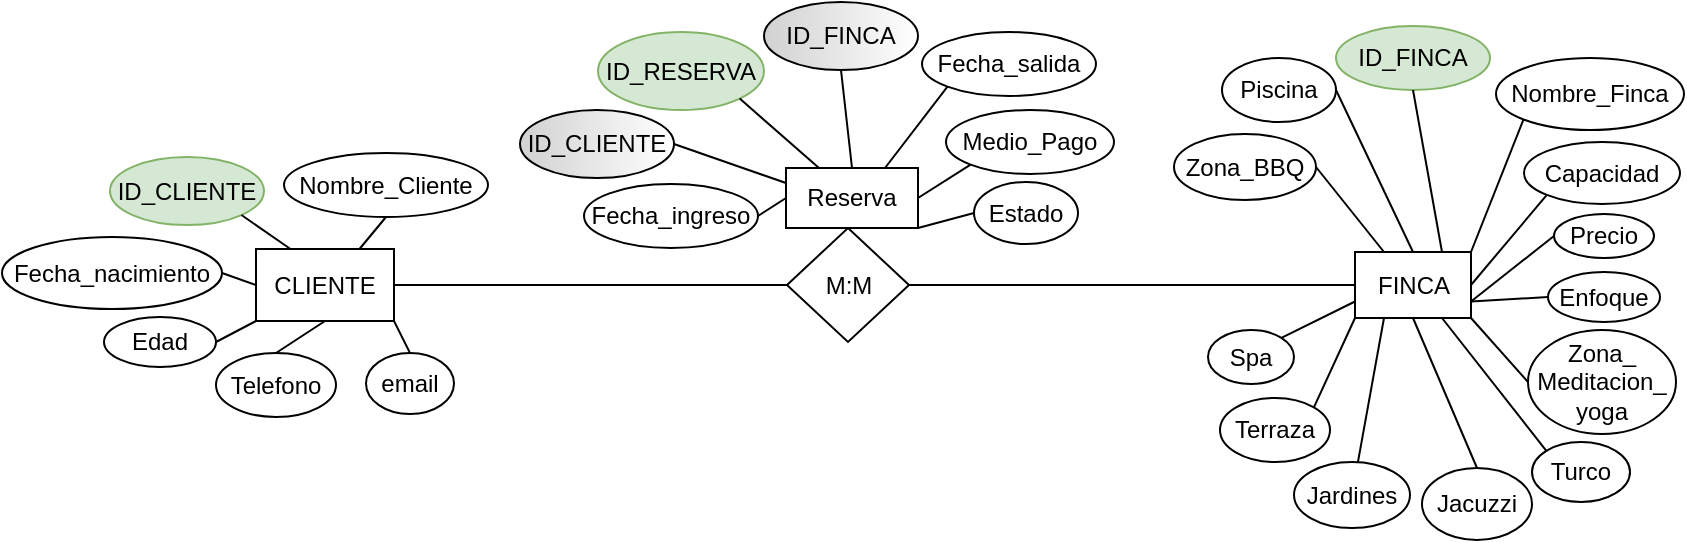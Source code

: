 <mxfile version="24.7.17">
  <diagram name="Page-1" id="qmyugXHZ2QKq4l5u9Nqp">
    <mxGraphModel dx="1450" dy="1067" grid="0" gridSize="10" guides="1" tooltips="1" connect="1" arrows="1" fold="1" page="0" pageScale="1" pageWidth="850" pageHeight="1100" math="0" shadow="0">
      <root>
        <mxCell id="0" />
        <mxCell id="1" parent="0" />
        <mxCell id="02y0pLATXpryfFzA1kKs-1" value="FINCA" style="rounded=0;whiteSpace=wrap;html=1;" parent="1" vertex="1">
          <mxGeometry x="535.5" y="-76" width="58" height="33" as="geometry" />
        </mxCell>
        <mxCell id="02y0pLATXpryfFzA1kKs-2" value="CLIENTE" style="rounded=0;whiteSpace=wrap;html=1;" parent="1" vertex="1">
          <mxGeometry x="-14" y="-77.5" width="69" height="36" as="geometry" />
        </mxCell>
        <mxCell id="02y0pLATXpryfFzA1kKs-3" value="M:M" style="rhombus;whiteSpace=wrap;html=1;" parent="1" vertex="1">
          <mxGeometry x="251.5" y="-88" width="61" height="57" as="geometry" />
        </mxCell>
        <mxCell id="54YJIlI762XzlpyntT7O-1" value="ID_FINCA" style="ellipse;whiteSpace=wrap;html=1;fillColor=#d5e8d4;strokeColor=#82b366;gradientColor=none;strokeWidth=1;" vertex="1" parent="1">
          <mxGeometry x="526" y="-189" width="77" height="32" as="geometry" />
        </mxCell>
        <mxCell id="54YJIlI762XzlpyntT7O-2" value="Nombre_Finca" style="ellipse;whiteSpace=wrap;html=1;" vertex="1" parent="1">
          <mxGeometry x="606" y="-173" width="94" height="36" as="geometry" />
        </mxCell>
        <mxCell id="54YJIlI762XzlpyntT7O-3" value="Precio" style="ellipse;whiteSpace=wrap;html=1;" vertex="1" parent="1">
          <mxGeometry x="635" y="-95" width="50" height="22" as="geometry" />
        </mxCell>
        <mxCell id="54YJIlI762XzlpyntT7O-4" value="Capacidad" style="ellipse;whiteSpace=wrap;html=1;" vertex="1" parent="1">
          <mxGeometry x="620" y="-131" width="78" height="31" as="geometry" />
        </mxCell>
        <mxCell id="54YJIlI762XzlpyntT7O-5" value="Enfoque" style="ellipse;whiteSpace=wrap;html=1;" vertex="1" parent="1">
          <mxGeometry x="632" y="-66" width="56" height="25" as="geometry" />
        </mxCell>
        <mxCell id="54YJIlI762XzlpyntT7O-6" value="ID_CLIENTE" style="ellipse;whiteSpace=wrap;html=1;fillColor=#d5e8d4;strokeColor=#82b366;gradientColor=none;strokeWidth=1;" vertex="1" parent="1">
          <mxGeometry x="-87" y="-123.5" width="77" height="34" as="geometry" />
        </mxCell>
        <mxCell id="54YJIlI762XzlpyntT7O-7" value="Nombre_Cliente" style="ellipse;whiteSpace=wrap;html=1;" vertex="1" parent="1">
          <mxGeometry y="-125.5" width="102" height="32" as="geometry" />
        </mxCell>
        <mxCell id="54YJIlI762XzlpyntT7O-8" value="Telefono" style="ellipse;whiteSpace=wrap;html=1;" vertex="1" parent="1">
          <mxGeometry x="-34" y="-25.5" width="60" height="32" as="geometry" />
        </mxCell>
        <mxCell id="54YJIlI762XzlpyntT7O-9" value="email" style="ellipse;whiteSpace=wrap;html=1;" vertex="1" parent="1">
          <mxGeometry x="41" y="-25.5" width="44" height="30.5" as="geometry" />
        </mxCell>
        <mxCell id="54YJIlI762XzlpyntT7O-10" value="Reserva" style="rounded=0;whiteSpace=wrap;html=1;" vertex="1" parent="1">
          <mxGeometry x="251" y="-118" width="66" height="30" as="geometry" />
        </mxCell>
        <mxCell id="54YJIlI762XzlpyntT7O-11" value="ID_CLIENTE" style="ellipse;whiteSpace=wrap;html=1;gradientColor=#D1D1D1;gradientDirection=west;strokeWidth=1;" vertex="1" parent="1">
          <mxGeometry x="118" y="-147" width="77" height="34" as="geometry" />
        </mxCell>
        <mxCell id="54YJIlI762XzlpyntT7O-12" value="ID_FINCA" style="ellipse;whiteSpace=wrap;html=1;gradientColor=#D1D1D1;gradientDirection=west;strokeWidth=1;" vertex="1" parent="1">
          <mxGeometry x="240" y="-201" width="77" height="34" as="geometry" />
        </mxCell>
        <mxCell id="54YJIlI762XzlpyntT7O-13" value="ID_RESERVA" style="ellipse;whiteSpace=wrap;html=1;fillColor=#d5e8d4;strokeColor=#82b366;gradientColor=none;strokeWidth=1;" vertex="1" parent="1">
          <mxGeometry x="157" y="-186" width="83" height="39" as="geometry" />
        </mxCell>
        <mxCell id="54YJIlI762XzlpyntT7O-14" value="Fecha_ingreso" style="ellipse;whiteSpace=wrap;html=1;" vertex="1" parent="1">
          <mxGeometry x="150" y="-110" width="87" height="32" as="geometry" />
        </mxCell>
        <mxCell id="54YJIlI762XzlpyntT7O-15" value="Fecha_salida" style="ellipse;whiteSpace=wrap;html=1;" vertex="1" parent="1">
          <mxGeometry x="319" y="-186" width="87" height="32" as="geometry" />
        </mxCell>
        <mxCell id="54YJIlI762XzlpyntT7O-16" value="Medio_Pago" style="ellipse;whiteSpace=wrap;html=1;" vertex="1" parent="1">
          <mxGeometry x="331" y="-147" width="84" height="32" as="geometry" />
        </mxCell>
        <mxCell id="54YJIlI762XzlpyntT7O-17" value="Estado" style="ellipse;whiteSpace=wrap;html=1;" vertex="1" parent="1">
          <mxGeometry x="345" y="-111" width="52" height="31" as="geometry" />
        </mxCell>
        <mxCell id="54YJIlI762XzlpyntT7O-18" value="Fecha_nacimiento" style="ellipse;whiteSpace=wrap;html=1;" vertex="1" parent="1">
          <mxGeometry x="-141" y="-83.5" width="110" height="36" as="geometry" />
        </mxCell>
        <mxCell id="54YJIlI762XzlpyntT7O-20" value="Edad" style="ellipse;whiteSpace=wrap;html=1;" vertex="1" parent="1">
          <mxGeometry x="-90" y="-43.5" width="56" height="25" as="geometry" />
        </mxCell>
        <mxCell id="54YJIlI762XzlpyntT7O-21" value="Piscina" style="ellipse;whiteSpace=wrap;html=1;" vertex="1" parent="1">
          <mxGeometry x="469" y="-173" width="57" height="32" as="geometry" />
        </mxCell>
        <mxCell id="54YJIlI762XzlpyntT7O-22" value="Zona_BBQ" style="ellipse;whiteSpace=wrap;html=1;" vertex="1" parent="1">
          <mxGeometry x="445" y="-135" width="71" height="33" as="geometry" />
        </mxCell>
        <mxCell id="54YJIlI762XzlpyntT7O-23" value="Terraza" style="ellipse;whiteSpace=wrap;html=1;" vertex="1" parent="1">
          <mxGeometry x="468" y="-3" width="55" height="32" as="geometry" />
        </mxCell>
        <mxCell id="54YJIlI762XzlpyntT7O-24" value="Spa" style="ellipse;whiteSpace=wrap;html=1;" vertex="1" parent="1">
          <mxGeometry x="462" y="-37" width="43" height="27" as="geometry" />
        </mxCell>
        <mxCell id="54YJIlI762XzlpyntT7O-25" value="Jacuzzi" style="ellipse;whiteSpace=wrap;html=1;" vertex="1" parent="1">
          <mxGeometry x="569" y="32" width="55" height="36" as="geometry" />
        </mxCell>
        <mxCell id="54YJIlI762XzlpyntT7O-26" value="Turco" style="ellipse;whiteSpace=wrap;html=1;" vertex="1" parent="1">
          <mxGeometry x="624" y="19" width="49" height="30" as="geometry" />
        </mxCell>
        <mxCell id="54YJIlI762XzlpyntT7O-27" value="Jardines" style="ellipse;whiteSpace=wrap;html=1;" vertex="1" parent="1">
          <mxGeometry x="505" y="29" width="58" height="33" as="geometry" />
        </mxCell>
        <mxCell id="54YJIlI762XzlpyntT7O-28" value="Zona_&lt;div&gt;Meditacion_&lt;/div&gt;&lt;div&gt;yoga&lt;/div&gt;" style="ellipse;whiteSpace=wrap;html=1;" vertex="1" parent="1">
          <mxGeometry x="622" y="-37" width="74" height="52" as="geometry" />
        </mxCell>
        <mxCell id="54YJIlI762XzlpyntT7O-32" value="" style="endArrow=none;html=1;rounded=0;fontSize=12;startSize=8;endSize=8;curved=1;exitX=1;exitY=0.5;exitDx=0;exitDy=0;entryX=0;entryY=0.5;entryDx=0;entryDy=0;" edge="1" parent="1" source="02y0pLATXpryfFzA1kKs-2" target="02y0pLATXpryfFzA1kKs-3">
          <mxGeometry width="50" height="50" relative="1" as="geometry">
            <mxPoint x="336" y="-48" as="sourcePoint" />
            <mxPoint x="386" y="-98" as="targetPoint" />
          </mxGeometry>
        </mxCell>
        <mxCell id="54YJIlI762XzlpyntT7O-33" value="" style="endArrow=none;html=1;rounded=0;fontSize=12;startSize=8;endSize=8;curved=1;exitX=1;exitY=0.5;exitDx=0;exitDy=0;entryX=0;entryY=0.5;entryDx=0;entryDy=0;" edge="1" parent="1" source="02y0pLATXpryfFzA1kKs-3" target="02y0pLATXpryfFzA1kKs-1">
          <mxGeometry width="50" height="50" relative="1" as="geometry">
            <mxPoint x="336" y="-48" as="sourcePoint" />
            <mxPoint x="386" y="-98" as="targetPoint" />
          </mxGeometry>
        </mxCell>
        <mxCell id="54YJIlI762XzlpyntT7O-34" value="" style="endArrow=none;html=1;rounded=0;fontSize=12;startSize=8;endSize=8;curved=1;exitX=1;exitY=1;exitDx=0;exitDy=0;entryX=0.25;entryY=0;entryDx=0;entryDy=0;" edge="1" parent="1" source="54YJIlI762XzlpyntT7O-6" target="02y0pLATXpryfFzA1kKs-2">
          <mxGeometry width="50" height="50" relative="1" as="geometry">
            <mxPoint x="366" y="-46.5" as="sourcePoint" />
            <mxPoint x="416" y="-96.5" as="targetPoint" />
          </mxGeometry>
        </mxCell>
        <mxCell id="54YJIlI762XzlpyntT7O-35" value="" style="endArrow=none;html=1;rounded=0;fontSize=12;startSize=8;endSize=8;curved=1;exitX=0.5;exitY=1;exitDx=0;exitDy=0;entryX=0.75;entryY=0;entryDx=0;entryDy=0;" edge="1" parent="1" source="54YJIlI762XzlpyntT7O-7" target="02y0pLATXpryfFzA1kKs-2">
          <mxGeometry width="50" height="50" relative="1" as="geometry">
            <mxPoint x="366" y="-46.5" as="sourcePoint" />
            <mxPoint x="416" y="-96.5" as="targetPoint" />
          </mxGeometry>
        </mxCell>
        <mxCell id="54YJIlI762XzlpyntT7O-36" value="" style="endArrow=none;html=1;rounded=0;fontSize=12;startSize=8;endSize=8;curved=1;exitX=1;exitY=0.5;exitDx=0;exitDy=0;entryX=0;entryY=0.5;entryDx=0;entryDy=0;" edge="1" parent="1" source="54YJIlI762XzlpyntT7O-18" target="02y0pLATXpryfFzA1kKs-2">
          <mxGeometry width="50" height="50" relative="1" as="geometry">
            <mxPoint x="366" y="-46.5" as="sourcePoint" />
            <mxPoint x="416" y="-96.5" as="targetPoint" />
          </mxGeometry>
        </mxCell>
        <mxCell id="54YJIlI762XzlpyntT7O-37" value="" style="endArrow=none;html=1;rounded=0;fontSize=12;startSize=8;endSize=8;curved=1;exitX=1;exitY=0.5;exitDx=0;exitDy=0;entryX=0;entryY=1;entryDx=0;entryDy=0;" edge="1" parent="1" source="54YJIlI762XzlpyntT7O-20" target="02y0pLATXpryfFzA1kKs-2">
          <mxGeometry width="50" height="50" relative="1" as="geometry">
            <mxPoint x="366" y="-46.5" as="sourcePoint" />
            <mxPoint x="416" y="-96.5" as="targetPoint" />
          </mxGeometry>
        </mxCell>
        <mxCell id="54YJIlI762XzlpyntT7O-38" value="" style="endArrow=none;html=1;rounded=0;fontSize=12;startSize=8;endSize=8;curved=1;exitX=0.5;exitY=0;exitDx=0;exitDy=0;entryX=0.5;entryY=1;entryDx=0;entryDy=0;" edge="1" parent="1" source="54YJIlI762XzlpyntT7O-8" target="02y0pLATXpryfFzA1kKs-2">
          <mxGeometry width="50" height="50" relative="1" as="geometry">
            <mxPoint x="366" y="-46.5" as="sourcePoint" />
            <mxPoint x="416" y="-96.5" as="targetPoint" />
          </mxGeometry>
        </mxCell>
        <mxCell id="54YJIlI762XzlpyntT7O-39" value="" style="endArrow=none;html=1;rounded=0;fontSize=12;startSize=8;endSize=8;curved=1;exitX=0.5;exitY=0;exitDx=0;exitDy=0;entryX=1;entryY=1;entryDx=0;entryDy=0;" edge="1" parent="1" source="54YJIlI762XzlpyntT7O-9" target="02y0pLATXpryfFzA1kKs-2">
          <mxGeometry width="50" height="50" relative="1" as="geometry">
            <mxPoint x="366" y="-46.5" as="sourcePoint" />
            <mxPoint x="416" y="-96.5" as="targetPoint" />
          </mxGeometry>
        </mxCell>
        <mxCell id="54YJIlI762XzlpyntT7O-40" value="" style="endArrow=none;html=1;rounded=0;fontSize=12;startSize=8;endSize=8;curved=1;entryX=1;entryY=0.5;entryDx=0;entryDy=0;exitX=0;exitY=0.5;exitDx=0;exitDy=0;" edge="1" parent="1" source="54YJIlI762XzlpyntT7O-10" target="54YJIlI762XzlpyntT7O-14">
          <mxGeometry width="50" height="50" relative="1" as="geometry">
            <mxPoint x="336" y="-48" as="sourcePoint" />
            <mxPoint x="386" y="-98" as="targetPoint" />
          </mxGeometry>
        </mxCell>
        <mxCell id="54YJIlI762XzlpyntT7O-41" value="" style="endArrow=none;html=1;rounded=0;fontSize=12;startSize=8;endSize=8;curved=1;exitX=1;exitY=0.5;exitDx=0;exitDy=0;entryX=0;entryY=0.25;entryDx=0;entryDy=0;" edge="1" parent="1" source="54YJIlI762XzlpyntT7O-11" target="54YJIlI762XzlpyntT7O-10">
          <mxGeometry width="50" height="50" relative="1" as="geometry">
            <mxPoint x="336" y="-48" as="sourcePoint" />
            <mxPoint x="386" y="-98" as="targetPoint" />
          </mxGeometry>
        </mxCell>
        <mxCell id="54YJIlI762XzlpyntT7O-42" value="" style="endArrow=none;html=1;rounded=0;fontSize=12;startSize=8;endSize=8;curved=1;exitX=1;exitY=1;exitDx=0;exitDy=0;entryX=0.25;entryY=0;entryDx=0;entryDy=0;" edge="1" parent="1" source="54YJIlI762XzlpyntT7O-13" target="54YJIlI762XzlpyntT7O-10">
          <mxGeometry width="50" height="50" relative="1" as="geometry">
            <mxPoint x="336" y="-48" as="sourcePoint" />
            <mxPoint x="386" y="-98" as="targetPoint" />
          </mxGeometry>
        </mxCell>
        <mxCell id="54YJIlI762XzlpyntT7O-43" value="" style="endArrow=none;html=1;rounded=0;fontSize=12;startSize=8;endSize=8;curved=1;exitX=0.5;exitY=1;exitDx=0;exitDy=0;entryX=0.5;entryY=0;entryDx=0;entryDy=0;" edge="1" parent="1" source="54YJIlI762XzlpyntT7O-12" target="54YJIlI762XzlpyntT7O-10">
          <mxGeometry width="50" height="50" relative="1" as="geometry">
            <mxPoint x="336" y="-48" as="sourcePoint" />
            <mxPoint x="386" y="-98" as="targetPoint" />
          </mxGeometry>
        </mxCell>
        <mxCell id="54YJIlI762XzlpyntT7O-44" value="" style="endArrow=none;html=1;rounded=0;fontSize=12;startSize=8;endSize=8;curved=1;exitX=0;exitY=1;exitDx=0;exitDy=0;entryX=0.75;entryY=0;entryDx=0;entryDy=0;" edge="1" parent="1" source="54YJIlI762XzlpyntT7O-15" target="54YJIlI762XzlpyntT7O-10">
          <mxGeometry width="50" height="50" relative="1" as="geometry">
            <mxPoint x="336" y="-48" as="sourcePoint" />
            <mxPoint x="386" y="-98" as="targetPoint" />
          </mxGeometry>
        </mxCell>
        <mxCell id="54YJIlI762XzlpyntT7O-45" value="" style="endArrow=none;html=1;rounded=0;fontSize=12;startSize=8;endSize=8;curved=1;entryX=0;entryY=1;entryDx=0;entryDy=0;exitX=1;exitY=0.5;exitDx=0;exitDy=0;" edge="1" parent="1" source="54YJIlI762XzlpyntT7O-10" target="54YJIlI762XzlpyntT7O-16">
          <mxGeometry width="50" height="50" relative="1" as="geometry">
            <mxPoint x="336" y="-48" as="sourcePoint" />
            <mxPoint x="386" y="-98" as="targetPoint" />
          </mxGeometry>
        </mxCell>
        <mxCell id="54YJIlI762XzlpyntT7O-46" value="" style="endArrow=none;html=1;rounded=0;fontSize=12;startSize=8;endSize=8;curved=1;entryX=0;entryY=0.5;entryDx=0;entryDy=0;exitX=1;exitY=1;exitDx=0;exitDy=0;" edge="1" parent="1" source="54YJIlI762XzlpyntT7O-10" target="54YJIlI762XzlpyntT7O-17">
          <mxGeometry width="50" height="50" relative="1" as="geometry">
            <mxPoint x="336" y="-48" as="sourcePoint" />
            <mxPoint x="386" y="-98" as="targetPoint" />
          </mxGeometry>
        </mxCell>
        <mxCell id="54YJIlI762XzlpyntT7O-47" value="" style="endArrow=none;html=1;rounded=0;fontSize=12;startSize=8;endSize=8;curved=1;entryX=1;entryY=0.5;entryDx=0;entryDy=0;exitX=0.25;exitY=0;exitDx=0;exitDy=0;" edge="1" parent="1" source="02y0pLATXpryfFzA1kKs-1" target="54YJIlI762XzlpyntT7O-22">
          <mxGeometry width="50" height="50" relative="1" as="geometry">
            <mxPoint x="336" y="-48" as="sourcePoint" />
            <mxPoint x="386" y="-98" as="targetPoint" />
          </mxGeometry>
        </mxCell>
        <mxCell id="54YJIlI762XzlpyntT7O-48" value="" style="endArrow=none;html=1;rounded=0;fontSize=12;startSize=8;endSize=8;curved=1;entryX=1;entryY=0.5;entryDx=0;entryDy=0;exitX=0.5;exitY=0;exitDx=0;exitDy=0;" edge="1" parent="1" source="02y0pLATXpryfFzA1kKs-1" target="54YJIlI762XzlpyntT7O-21">
          <mxGeometry width="50" height="50" relative="1" as="geometry">
            <mxPoint x="336" y="-48" as="sourcePoint" />
            <mxPoint x="386" y="-98" as="targetPoint" />
          </mxGeometry>
        </mxCell>
        <mxCell id="54YJIlI762XzlpyntT7O-49" value="" style="endArrow=none;html=1;rounded=0;fontSize=12;startSize=8;endSize=8;curved=1;entryX=0.5;entryY=1;entryDx=0;entryDy=0;exitX=0.75;exitY=0;exitDx=0;exitDy=0;" edge="1" parent="1" source="02y0pLATXpryfFzA1kKs-1" target="54YJIlI762XzlpyntT7O-1">
          <mxGeometry width="50" height="50" relative="1" as="geometry">
            <mxPoint x="336" y="-48" as="sourcePoint" />
            <mxPoint x="386" y="-98" as="targetPoint" />
          </mxGeometry>
        </mxCell>
        <mxCell id="54YJIlI762XzlpyntT7O-50" value="" style="endArrow=none;html=1;rounded=0;fontSize=12;startSize=8;endSize=8;curved=1;entryX=0;entryY=1;entryDx=0;entryDy=0;exitX=1;exitY=0;exitDx=0;exitDy=0;" edge="1" parent="1" source="02y0pLATXpryfFzA1kKs-1" target="54YJIlI762XzlpyntT7O-2">
          <mxGeometry width="50" height="50" relative="1" as="geometry">
            <mxPoint x="336" y="-48" as="sourcePoint" />
            <mxPoint x="386" y="-98" as="targetPoint" />
          </mxGeometry>
        </mxCell>
        <mxCell id="54YJIlI762XzlpyntT7O-51" value="" style="endArrow=none;html=1;rounded=0;fontSize=12;startSize=8;endSize=8;curved=1;entryX=0;entryY=1;entryDx=0;entryDy=0;exitX=1;exitY=0.5;exitDx=0;exitDy=0;" edge="1" parent="1" source="02y0pLATXpryfFzA1kKs-1" target="54YJIlI762XzlpyntT7O-4">
          <mxGeometry width="50" height="50" relative="1" as="geometry">
            <mxPoint x="336" y="-48" as="sourcePoint" />
            <mxPoint x="386" y="-98" as="targetPoint" />
          </mxGeometry>
        </mxCell>
        <mxCell id="54YJIlI762XzlpyntT7O-52" value="" style="endArrow=none;html=1;rounded=0;fontSize=12;startSize=8;endSize=8;curved=1;entryX=0;entryY=0.5;entryDx=0;entryDy=0;exitX=1;exitY=0.75;exitDx=0;exitDy=0;" edge="1" parent="1" source="02y0pLATXpryfFzA1kKs-1" target="54YJIlI762XzlpyntT7O-5">
          <mxGeometry width="50" height="50" relative="1" as="geometry">
            <mxPoint x="336" y="-48" as="sourcePoint" />
            <mxPoint x="386" y="-98" as="targetPoint" />
          </mxGeometry>
        </mxCell>
        <mxCell id="54YJIlI762XzlpyntT7O-53" value="" style="endArrow=none;html=1;rounded=0;fontSize=12;startSize=8;endSize=8;curved=1;entryX=0;entryY=0.5;entryDx=0;entryDy=0;exitX=1;exitY=1;exitDx=0;exitDy=0;" edge="1" parent="1" source="02y0pLATXpryfFzA1kKs-1" target="54YJIlI762XzlpyntT7O-28">
          <mxGeometry width="50" height="50" relative="1" as="geometry">
            <mxPoint x="336" y="-48" as="sourcePoint" />
            <mxPoint x="386" y="-98" as="targetPoint" />
          </mxGeometry>
        </mxCell>
        <mxCell id="54YJIlI762XzlpyntT7O-54" value="" style="endArrow=none;html=1;rounded=0;fontSize=12;startSize=8;endSize=8;curved=1;entryX=0.75;entryY=1;entryDx=0;entryDy=0;exitX=0;exitY=0;exitDx=0;exitDy=0;" edge="1" parent="1" source="54YJIlI762XzlpyntT7O-26" target="02y0pLATXpryfFzA1kKs-1">
          <mxGeometry width="50" height="50" relative="1" as="geometry">
            <mxPoint x="336" y="-48" as="sourcePoint" />
            <mxPoint x="386" y="-98" as="targetPoint" />
          </mxGeometry>
        </mxCell>
        <mxCell id="54YJIlI762XzlpyntT7O-55" value="" style="endArrow=none;html=1;rounded=0;fontSize=12;startSize=8;endSize=8;curved=1;entryX=0.5;entryY=1;entryDx=0;entryDy=0;exitX=0.5;exitY=0;exitDx=0;exitDy=0;" edge="1" parent="1" source="54YJIlI762XzlpyntT7O-25" target="02y0pLATXpryfFzA1kKs-1">
          <mxGeometry width="50" height="50" relative="1" as="geometry">
            <mxPoint x="336" y="-48" as="sourcePoint" />
            <mxPoint x="386" y="-98" as="targetPoint" />
          </mxGeometry>
        </mxCell>
        <mxCell id="54YJIlI762XzlpyntT7O-56" value="" style="endArrow=none;html=1;rounded=0;fontSize=12;startSize=8;endSize=8;curved=1;entryX=0.25;entryY=1;entryDx=0;entryDy=0;" edge="1" parent="1" source="54YJIlI762XzlpyntT7O-27" target="02y0pLATXpryfFzA1kKs-1">
          <mxGeometry width="50" height="50" relative="1" as="geometry">
            <mxPoint x="336" y="-48" as="sourcePoint" />
            <mxPoint x="386" y="-98" as="targetPoint" />
          </mxGeometry>
        </mxCell>
        <mxCell id="54YJIlI762XzlpyntT7O-57" value="" style="endArrow=none;html=1;rounded=0;fontSize=12;startSize=8;endSize=8;curved=1;entryX=0;entryY=0.75;entryDx=0;entryDy=0;exitX=1;exitY=0;exitDx=0;exitDy=0;" edge="1" parent="1" source="54YJIlI762XzlpyntT7O-24" target="02y0pLATXpryfFzA1kKs-1">
          <mxGeometry width="50" height="50" relative="1" as="geometry">
            <mxPoint x="336" y="-48" as="sourcePoint" />
            <mxPoint x="386" y="-98" as="targetPoint" />
          </mxGeometry>
        </mxCell>
        <mxCell id="54YJIlI762XzlpyntT7O-58" value="" style="endArrow=none;html=1;rounded=0;fontSize=12;startSize=8;endSize=8;curved=1;entryX=0;entryY=1;entryDx=0;entryDy=0;exitX=1;exitY=0;exitDx=0;exitDy=0;" edge="1" parent="1" source="54YJIlI762XzlpyntT7O-23" target="02y0pLATXpryfFzA1kKs-1">
          <mxGeometry width="50" height="50" relative="1" as="geometry">
            <mxPoint x="336" y="-48" as="sourcePoint" />
            <mxPoint x="386" y="-98" as="targetPoint" />
          </mxGeometry>
        </mxCell>
        <mxCell id="54YJIlI762XzlpyntT7O-59" value="" style="endArrow=none;html=1;rounded=0;fontSize=12;startSize=8;endSize=8;curved=1;entryX=0;entryY=0.5;entryDx=0;entryDy=0;exitX=1;exitY=0.75;exitDx=0;exitDy=0;" edge="1" parent="1" source="02y0pLATXpryfFzA1kKs-1" target="54YJIlI762XzlpyntT7O-3">
          <mxGeometry width="50" height="50" relative="1" as="geometry">
            <mxPoint x="336" y="-48" as="sourcePoint" />
            <mxPoint x="386" y="-98" as="targetPoint" />
          </mxGeometry>
        </mxCell>
      </root>
    </mxGraphModel>
  </diagram>
</mxfile>
